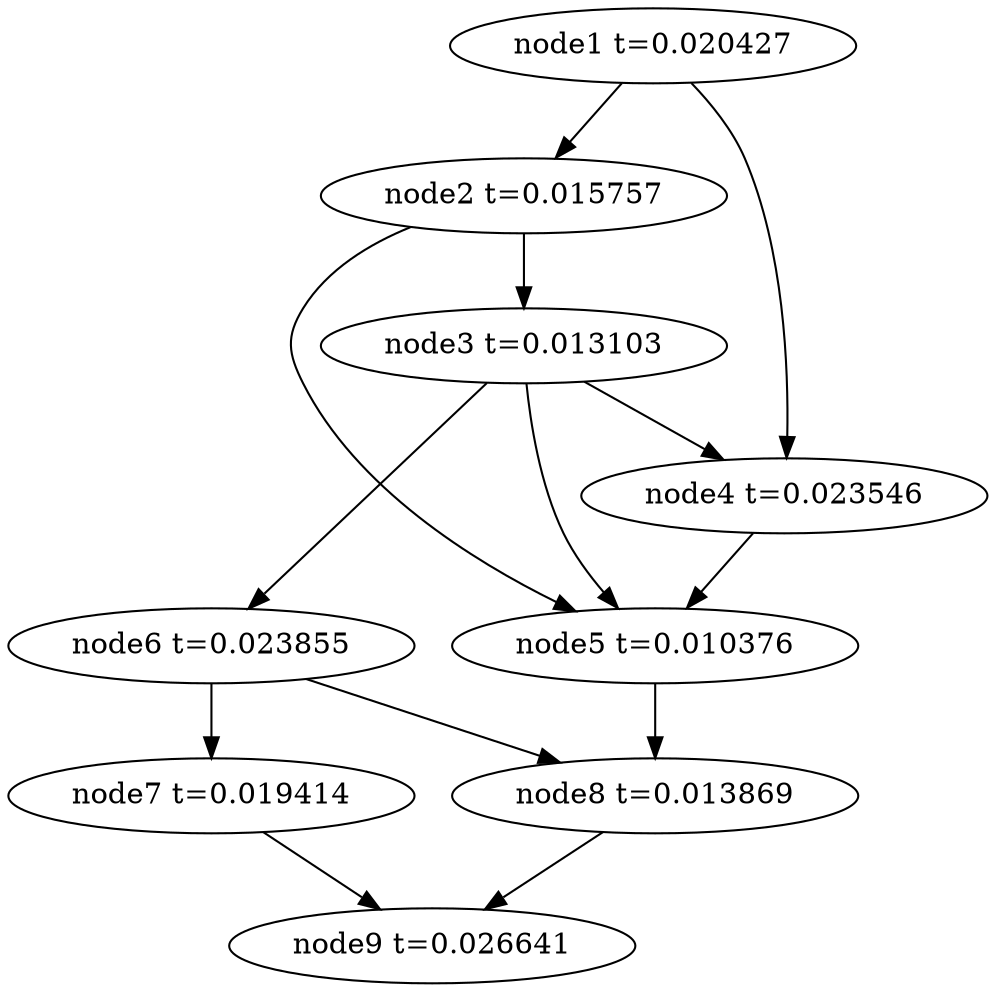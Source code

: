 digraph g{
	node9[label="node9 t=0.026641"]
	node8 -> node9
	node8[label="node8 t=0.013869"];
	node7 -> node9
	node7[label="node7 t=0.019414"];
	node6 -> node8
	node6 -> node7
	node6[label="node6 t=0.023855"];
	node5 -> node8
	node5[label="node5 t=0.010376"];
	node4 -> node5
	node4[label="node4 t=0.023546"];
	node3 -> node6
	node3 -> node5
	node3 -> node4
	node3[label="node3 t=0.013103"];
	node2 -> node5
	node2 -> node3
	node2[label="node2 t=0.015757"];
	node1 -> node4
	node1 -> node2
	node1[label="node1 t=0.020427"];
}
